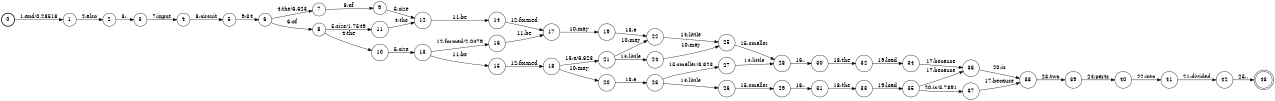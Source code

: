 digraph FST {
rankdir = LR;
size = "8.5,11";
label = "";
center = 1;
orientation = Portrait;
ranksep = "0.4";
nodesep = "0.25";
0 [label = "0", shape = circle, style = bold, fontsize = 14]
	0 -> 1 [label = "1:and/0.28516", fontsize = 14];
1 [label = "1", shape = circle, style = solid, fontsize = 14]
	1 -> 2 [label = "2:also", fontsize = 14];
2 [label = "2", shape = circle, style = solid, fontsize = 14]
	2 -> 3 [label = "3:,", fontsize = 14];
3 [label = "3", shape = circle, style = solid, fontsize = 14]
	3 -> 4 [label = "7:input", fontsize = 14];
4 [label = "4", shape = circle, style = solid, fontsize = 14]
	4 -> 5 [label = "8:circuit", fontsize = 14];
5 [label = "5", shape = circle, style = solid, fontsize = 14]
	5 -> 6 [label = "9:34", fontsize = 14];
6 [label = "6", shape = circle, style = solid, fontsize = 14]
	6 -> 7 [label = "4:the/6.623", fontsize = 14];
	6 -> 8 [label = "6:of", fontsize = 14];
7 [label = "7", shape = circle, style = solid, fontsize = 14]
	7 -> 9 [label = "6:of", fontsize = 14];
8 [label = "8", shape = circle, style = solid, fontsize = 14]
	8 -> 10 [label = "4:the", fontsize = 14];
	8 -> 11 [label = "5:size/1.7549", fontsize = 14];
9 [label = "9", shape = circle, style = solid, fontsize = 14]
	9 -> 12 [label = "5:size", fontsize = 14];
10 [label = "10", shape = circle, style = solid, fontsize = 14]
	10 -> 13 [label = "5:size", fontsize = 14];
11 [label = "11", shape = circle, style = solid, fontsize = 14]
	11 -> 12 [label = "4:the", fontsize = 14];
12 [label = "12", shape = circle, style = solid, fontsize = 14]
	12 -> 14 [label = "11:be", fontsize = 14];
13 [label = "13", shape = circle, style = solid, fontsize = 14]
	13 -> 15 [label = "11:be", fontsize = 14];
	13 -> 16 [label = "12:formed/2.0479", fontsize = 14];
14 [label = "14", shape = circle, style = solid, fontsize = 14]
	14 -> 17 [label = "12:formed", fontsize = 14];
15 [label = "15", shape = circle, style = solid, fontsize = 14]
	15 -> 18 [label = "12:formed", fontsize = 14];
16 [label = "16", shape = circle, style = solid, fontsize = 14]
	16 -> 17 [label = "11:be", fontsize = 14];
17 [label = "17", shape = circle, style = solid, fontsize = 14]
	17 -> 19 [label = "10:may", fontsize = 14];
18 [label = "18", shape = circle, style = solid, fontsize = 14]
	18 -> 20 [label = "10:may", fontsize = 14];
	18 -> 21 [label = "13:a/6.623", fontsize = 14];
19 [label = "19", shape = circle, style = solid, fontsize = 14]
	19 -> 22 [label = "13:a", fontsize = 14];
20 [label = "20", shape = circle, style = solid, fontsize = 14]
	20 -> 23 [label = "13:a", fontsize = 14];
21 [label = "21", shape = circle, style = solid, fontsize = 14]
	21 -> 22 [label = "10:may", fontsize = 14];
	21 -> 24 [label = "14:little", fontsize = 14];
22 [label = "22", shape = circle, style = solid, fontsize = 14]
	22 -> 25 [label = "14:little", fontsize = 14];
23 [label = "23", shape = circle, style = solid, fontsize = 14]
	23 -> 26 [label = "14:little", fontsize = 14];
	23 -> 27 [label = "15:smaller/6.623", fontsize = 14];
24 [label = "24", shape = circle, style = solid, fontsize = 14]
	24 -> 25 [label = "10:may", fontsize = 14];
25 [label = "25", shape = circle, style = solid, fontsize = 14]
	25 -> 28 [label = "15:smaller", fontsize = 14];
26 [label = "26", shape = circle, style = solid, fontsize = 14]
	26 -> 29 [label = "15:smaller", fontsize = 14];
27 [label = "27", shape = circle, style = solid, fontsize = 14]
	27 -> 28 [label = "14:little", fontsize = 14];
28 [label = "28", shape = circle, style = solid, fontsize = 14]
	28 -> 30 [label = "16:,", fontsize = 14];
29 [label = "29", shape = circle, style = solid, fontsize = 14]
	29 -> 31 [label = "16:,", fontsize = 14];
30 [label = "30", shape = circle, style = solid, fontsize = 14]
	30 -> 32 [label = "18:the", fontsize = 14];
31 [label = "31", shape = circle, style = solid, fontsize = 14]
	31 -> 33 [label = "18:the", fontsize = 14];
32 [label = "32", shape = circle, style = solid, fontsize = 14]
	32 -> 34 [label = "19:load", fontsize = 14];
33 [label = "33", shape = circle, style = solid, fontsize = 14]
	33 -> 35 [label = "19:load", fontsize = 14];
34 [label = "34", shape = circle, style = solid, fontsize = 14]
	34 -> 36 [label = "17:because", fontsize = 14];
35 [label = "35", shape = circle, style = solid, fontsize = 14]
	35 -> 36 [label = "17:because", fontsize = 14];
	35 -> 37 [label = "20:is/3.7891", fontsize = 14];
36 [label = "36", shape = circle, style = solid, fontsize = 14]
	36 -> 38 [label = "20:is", fontsize = 14];
37 [label = "37", shape = circle, style = solid, fontsize = 14]
	37 -> 38 [label = "17:because", fontsize = 14];
38 [label = "38", shape = circle, style = solid, fontsize = 14]
	38 -> 39 [label = "23:two", fontsize = 14];
39 [label = "39", shape = circle, style = solid, fontsize = 14]
	39 -> 40 [label = "24:parts", fontsize = 14];
40 [label = "40", shape = circle, style = solid, fontsize = 14]
	40 -> 41 [label = "22:into", fontsize = 14];
41 [label = "41", shape = circle, style = solid, fontsize = 14]
	41 -> 42 [label = "21:divided", fontsize = 14];
42 [label = "42", shape = circle, style = solid, fontsize = 14]
	42 -> 43 [label = "25:.", fontsize = 14];
43 [label = "43", shape = doublecircle, style = solid, fontsize = 14]
}

